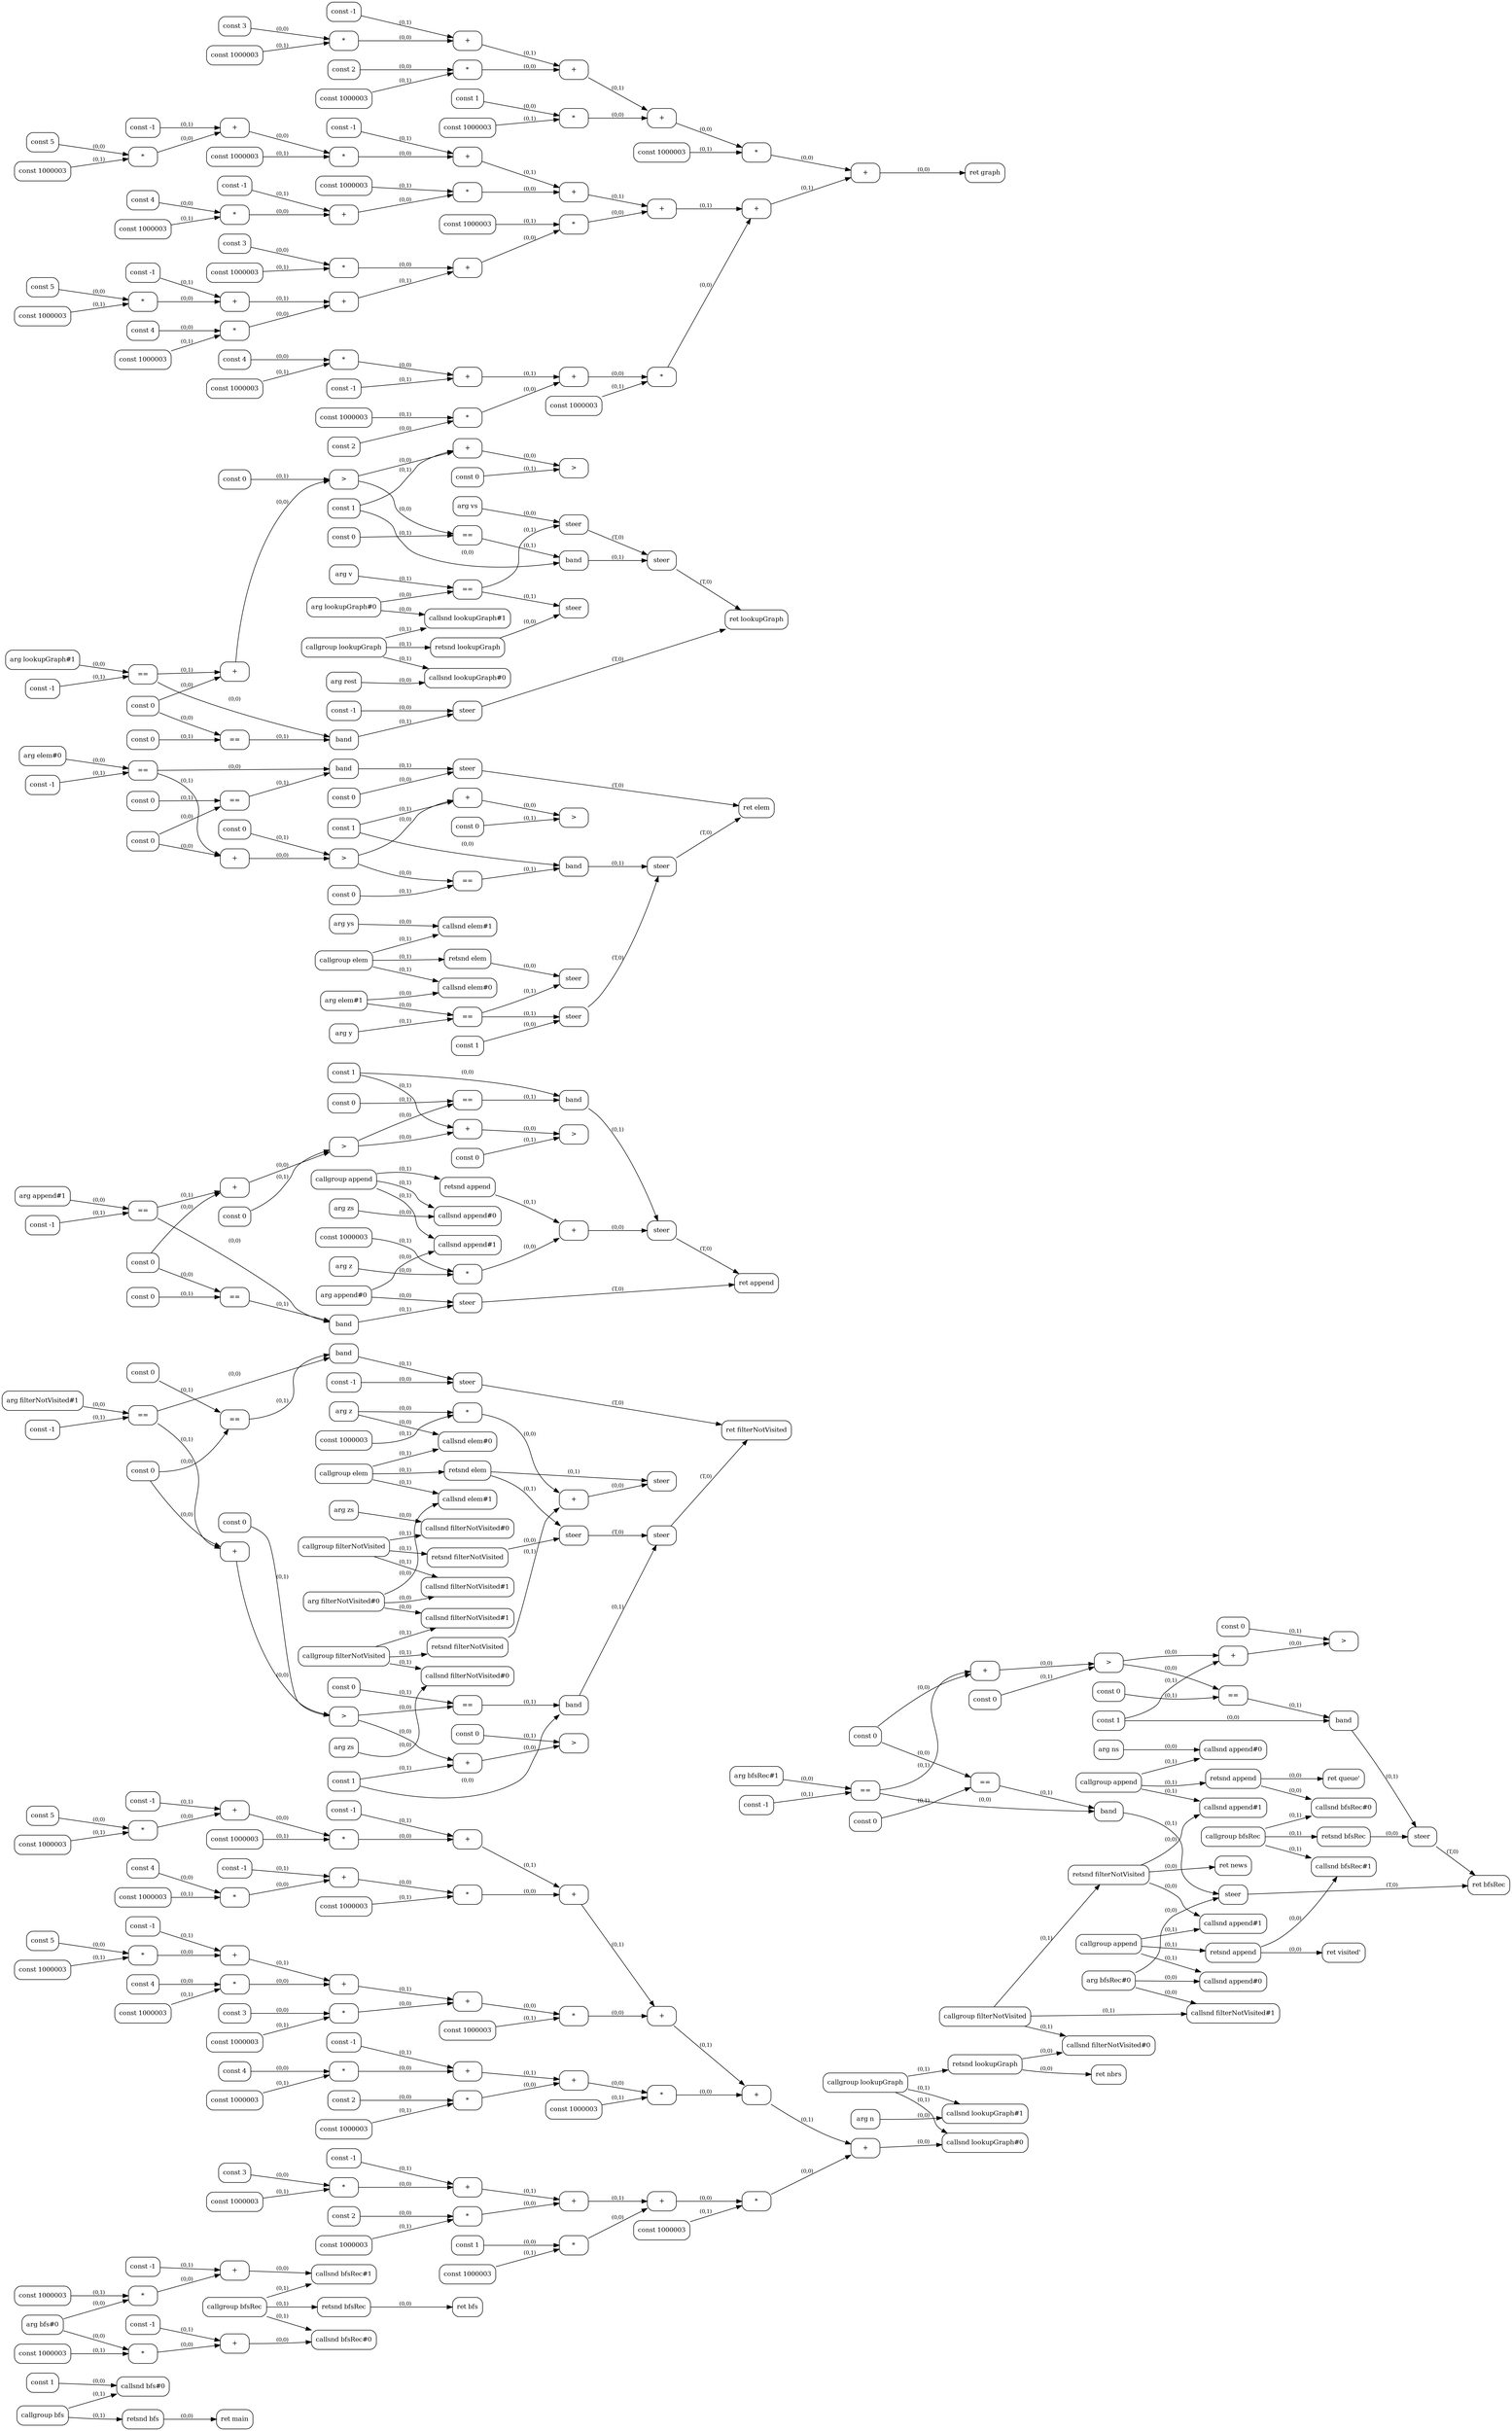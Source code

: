 digraph G {
  rankdir=LR;
  node [shape=box, style=rounded, fontsize=12];
  n0 [label="const 1"];
  n1 [label="callgroup bfs"];
  n2 [label="callsnd bfs#0"];
  n3 [label="retsnd bfs"];
  n4 [label="ret main"];
  n5 [label="arg bfs#0"];
  n6 [label="const -1"];
  n7 [label="const 1000003"];
  n8 [label="*"];
  n9 [label="+"];
  n10 [label="const -1"];
  n11 [label="const 1000003"];
  n12 [label="*"];
  n13 [label="+"];
  n14 [label="callgroup bfsRec"];
  n15 [label="callsnd bfsRec#0"];
  n16 [label="callsnd bfsRec#1"];
  n17 [label="retsnd bfsRec"];
  n18 [label="ret bfs"];
  n19 [label="arg bfsRec#0"];
  n20 [label="arg bfsRec#1"];
  n21 [label="const 0"];
  n22 [label="const -1"];
  n23 [label="=="];
  n24 [label="const 0"];
  n25 [label="=="];
  n26 [label="band"];
  n27 [label="steer"];
  n28 [label="+"];
  n29 [label="const 0"];
  n30 [label=">"];
  n31 [label="const 1"];
  n32 [label="const 0"];
  n33 [label="=="];
  n34 [label="band"];
  n35 [label="const -1"];
  n36 [label="const 1"];
  n37 [label="const -1"];
  n38 [label="const 2"];
  n39 [label="const 3"];
  n40 [label="const 1000003"];
  n41 [label="*"];
  n42 [label="+"];
  n43 [label="const 1000003"];
  n44 [label="*"];
  n45 [label="+"];
  n46 [label="const 1000003"];
  n47 [label="*"];
  n48 [label="+"];
  n49 [label="const 2"];
  n50 [label="const -1"];
  n51 [label="const 4"];
  n52 [label="const 1000003"];
  n53 [label="*"];
  n54 [label="+"];
  n55 [label="const 1000003"];
  n56 [label="*"];
  n57 [label="+"];
  n58 [label="const 3"];
  n59 [label="const -1"];
  n60 [label="const 4"];
  n61 [label="const 5"];
  n62 [label="const 1000003"];
  n63 [label="*"];
  n64 [label="+"];
  n65 [label="const 1000003"];
  n66 [label="*"];
  n67 [label="+"];
  n68 [label="const 1000003"];
  n69 [label="*"];
  n70 [label="+"];
  n71 [label="const 4"];
  n72 [label="const -1"];
  n73 [label="const 1000003"];
  n74 [label="*"];
  n75 [label="+"];
  n76 [label="const 5"];
  n77 [label="const -1"];
  n78 [label="const 1000003"];
  n79 [label="*"];
  n80 [label="+"];
  n81 [label="const 1000003"];
  n82 [label="*"];
  n83 [label="+"];
  n84 [label="const 1000003"];
  n85 [label="*"];
  n86 [label="+"];
  n87 [label="const 1000003"];
  n88 [label="*"];
  n89 [label="+"];
  n90 [label="const 1000003"];
  n91 [label="*"];
  n92 [label="+"];
  n93 [label="const 1000003"];
  n94 [label="*"];
  n95 [label="+"];
  n96 [label="arg n"];
  n97 [label="callgroup lookupGraph"];
  n98 [label="callsnd lookupGraph#0"];
  n99 [label="callsnd lookupGraph#1"];
  n100 [label="retsnd lookupGraph"];
  n101 [label="ret nbrs"];
  n102 [label="callgroup filterNotVisited"];
  n103 [label="callsnd filterNotVisited#0"];
  n104 [label="callsnd filterNotVisited#1"];
  n105 [label="retsnd filterNotVisited"];
  n106 [label="ret news"];
  n107 [label="arg ns"];
  n108 [label="callgroup append"];
  n109 [label="callsnd append#0"];
  n110 [label="callsnd append#1"];
  n111 [label="retsnd append"];
  n112 [label="ret queue'"];
  n113 [label="callgroup append"];
  n114 [label="callsnd append#0"];
  n115 [label="callsnd append#1"];
  n116 [label="retsnd append"];
  n117 [label="ret visited'"];
  n118 [label="callgroup bfsRec"];
  n119 [label="callsnd bfsRec#0"];
  n120 [label="callsnd bfsRec#1"];
  n121 [label="retsnd bfsRec"];
  n122 [label="steer"];
  n123 [label="+"];
  n124 [label="const 0"];
  n125 [label=">"];
  n126 [label="ret bfsRec"];
  n127 [label="arg filterNotVisited#0"];
  n128 [label="arg filterNotVisited#1"];
  n129 [label="const 0"];
  n130 [label="const -1"];
  n131 [label="=="];
  n132 [label="const 0"];
  n133 [label="=="];
  n134 [label="band"];
  n135 [label="const -1"];
  n136 [label="steer"];
  n137 [label="+"];
  n138 [label="const 0"];
  n139 [label=">"];
  n140 [label="const 1"];
  n141 [label="const 0"];
  n142 [label="=="];
  n143 [label="band"];
  n144 [label="arg z"];
  n145 [label="callgroup elem"];
  n146 [label="callsnd elem#0"];
  n147 [label="callsnd elem#1"];
  n148 [label="retsnd elem"];
  n149 [label="arg zs"];
  n150 [label="callgroup filterNotVisited"];
  n151 [label="callsnd filterNotVisited#0"];
  n152 [label="callsnd filterNotVisited#1"];
  n153 [label="retsnd filterNotVisited"];
  n154 [label="arg zs"];
  n155 [label="callgroup filterNotVisited"];
  n156 [label="callsnd filterNotVisited#0"];
  n157 [label="callsnd filterNotVisited#1"];
  n158 [label="retsnd filterNotVisited"];
  n159 [label="const 1000003"];
  n160 [label="*"];
  n161 [label="+"];
  n162 [label="steer"];
  n163 [label="steer"];
  n164 [label="steer"];
  n165 [label="+"];
  n166 [label="const 0"];
  n167 [label=">"];
  n168 [label="ret filterNotVisited"];
  n169 [label="arg append#0"];
  n170 [label="arg append#1"];
  n171 [label="const 0"];
  n172 [label="const -1"];
  n173 [label="=="];
  n174 [label="const 0"];
  n175 [label="=="];
  n176 [label="band"];
  n177 [label="steer"];
  n178 [label="+"];
  n179 [label="const 0"];
  n180 [label=">"];
  n181 [label="const 1"];
  n182 [label="const 0"];
  n183 [label="=="];
  n184 [label="band"];
  n185 [label="arg z"];
  n186 [label="arg zs"];
  n187 [label="callgroup append"];
  n188 [label="callsnd append#0"];
  n189 [label="callsnd append#1"];
  n190 [label="retsnd append"];
  n191 [label="const 1000003"];
  n192 [label="*"];
  n193 [label="+"];
  n194 [label="steer"];
  n195 [label="+"];
  n196 [label="const 0"];
  n197 [label=">"];
  n198 [label="ret append"];
  n199 [label="arg elem#0"];
  n200 [label="arg elem#1"];
  n201 [label="const 0"];
  n202 [label="const -1"];
  n203 [label="=="];
  n204 [label="const 0"];
  n205 [label="=="];
  n206 [label="band"];
  n207 [label="const 0"];
  n208 [label="steer"];
  n209 [label="+"];
  n210 [label="const 0"];
  n211 [label=">"];
  n212 [label="const 1"];
  n213 [label="const 0"];
  n214 [label="=="];
  n215 [label="band"];
  n216 [label="arg y"];
  n217 [label="=="];
  n218 [label="const 1"];
  n219 [label="arg ys"];
  n220 [label="callgroup elem"];
  n221 [label="callsnd elem#0"];
  n222 [label="callsnd elem#1"];
  n223 [label="retsnd elem"];
  n224 [label="steer"];
  n225 [label="steer"];
  n226 [label="steer"];
  n227 [label="+"];
  n228 [label="const 0"];
  n229 [label=">"];
  n230 [label="ret elem"];
  n231 [label="arg lookupGraph#0"];
  n232 [label="arg lookupGraph#1"];
  n233 [label="const 0"];
  n234 [label="const -1"];
  n235 [label="=="];
  n236 [label="const 0"];
  n237 [label="=="];
  n238 [label="band"];
  n239 [label="const -1"];
  n240 [label="steer"];
  n241 [label="+"];
  n242 [label="const 0"];
  n243 [label=">"];
  n244 [label="const 1"];
  n245 [label="const 0"];
  n246 [label="=="];
  n247 [label="band"];
  n248 [label="arg v"];
  n249 [label="=="];
  n250 [label="arg vs"];
  n251 [label="arg rest"];
  n252 [label="callgroup lookupGraph"];
  n253 [label="callsnd lookupGraph#0"];
  n254 [label="callsnd lookupGraph#1"];
  n255 [label="retsnd lookupGraph"];
  n256 [label="steer"];
  n257 [label="steer"];
  n258 [label="steer"];
  n259 [label="+"];
  n260 [label="const 0"];
  n261 [label=">"];
  n262 [label="ret lookupGraph"];
  n263 [label="const -1"];
  n264 [label="const 1"];
  n265 [label="const -1"];
  n266 [label="const 2"];
  n267 [label="const 3"];
  n268 [label="const 1000003"];
  n269 [label="*"];
  n270 [label="+"];
  n271 [label="const 1000003"];
  n272 [label="*"];
  n273 [label="+"];
  n274 [label="const 1000003"];
  n275 [label="*"];
  n276 [label="+"];
  n277 [label="const 2"];
  n278 [label="const -1"];
  n279 [label="const 4"];
  n280 [label="const 1000003"];
  n281 [label="*"];
  n282 [label="+"];
  n283 [label="const 1000003"];
  n284 [label="*"];
  n285 [label="+"];
  n286 [label="const 3"];
  n287 [label="const -1"];
  n288 [label="const 4"];
  n289 [label="const 5"];
  n290 [label="const 1000003"];
  n291 [label="*"];
  n292 [label="+"];
  n293 [label="const 1000003"];
  n294 [label="*"];
  n295 [label="+"];
  n296 [label="const 1000003"];
  n297 [label="*"];
  n298 [label="+"];
  n299 [label="const 4"];
  n300 [label="const -1"];
  n301 [label="const 1000003"];
  n302 [label="*"];
  n303 [label="+"];
  n304 [label="const 5"];
  n305 [label="const -1"];
  n306 [label="const 1000003"];
  n307 [label="*"];
  n308 [label="+"];
  n309 [label="const 1000003"];
  n310 [label="*"];
  n311 [label="+"];
  n312 [label="const 1000003"];
  n313 [label="*"];
  n314 [label="+"];
  n315 [label="const 1000003"];
  n316 [label="*"];
  n317 [label="+"];
  n318 [label="const 1000003"];
  n319 [label="*"];
  n320 [label="+"];
  n321 [label="const 1000003"];
  n322 [label="*"];
  n323 [label="+"];
  n324 [label="ret graph"];
  n0 -> n2 [label="(0,0)", fontsize=10];
  n1 -> n2 [label="(0,1)", fontsize=10];
  n1 -> n3 [label="(0,1)", fontsize=10];
  n3 -> n4 [label="(0,0)", fontsize=10];
  n5 -> n8 [label="(0,0)", fontsize=10];
  n7 -> n8 [label="(0,1)", fontsize=10];
  n8 -> n9 [label="(0,0)", fontsize=10];
  n6 -> n9 [label="(0,1)", fontsize=10];
  n5 -> n12 [label="(0,0)", fontsize=10];
  n11 -> n12 [label="(0,1)", fontsize=10];
  n12 -> n13 [label="(0,0)", fontsize=10];
  n10 -> n13 [label="(0,1)", fontsize=10];
  n9 -> n15 [label="(0,0)", fontsize=10];
  n14 -> n15 [label="(0,1)", fontsize=10];
  n13 -> n16 [label="(0,0)", fontsize=10];
  n14 -> n16 [label="(0,1)", fontsize=10];
  n14 -> n17 [label="(0,1)", fontsize=10];
  n17 -> n18 [label="(0,0)", fontsize=10];
  n20 -> n23 [label="(0,0)", fontsize=10];
  n22 -> n23 [label="(0,1)", fontsize=10];
  n21 -> n25 [label="(0,0)", fontsize=10];
  n24 -> n25 [label="(0,1)", fontsize=10];
  n23 -> n26 [label="(0,0)", fontsize=10];
  n25 -> n26 [label="(0,1)", fontsize=10];
  n19 -> n27 [label="(0,0)", fontsize=10];
  n26 -> n27 [label="(0,1)", fontsize=10];
  n21 -> n28 [label="(0,0)", fontsize=10];
  n23 -> n28 [label="(0,1)", fontsize=10];
  n28 -> n30 [label="(0,0)", fontsize=10];
  n29 -> n30 [label="(0,1)", fontsize=10];
  n30 -> n33 [label="(0,0)", fontsize=10];
  n32 -> n33 [label="(0,1)", fontsize=10];
  n31 -> n34 [label="(0,0)", fontsize=10];
  n33 -> n34 [label="(0,1)", fontsize=10];
  n39 -> n41 [label="(0,0)", fontsize=10];
  n40 -> n41 [label="(0,1)", fontsize=10];
  n41 -> n42 [label="(0,0)", fontsize=10];
  n37 -> n42 [label="(0,1)", fontsize=10];
  n38 -> n44 [label="(0,0)", fontsize=10];
  n43 -> n44 [label="(0,1)", fontsize=10];
  n44 -> n45 [label="(0,0)", fontsize=10];
  n42 -> n45 [label="(0,1)", fontsize=10];
  n36 -> n47 [label="(0,0)", fontsize=10];
  n46 -> n47 [label="(0,1)", fontsize=10];
  n47 -> n48 [label="(0,0)", fontsize=10];
  n45 -> n48 [label="(0,1)", fontsize=10];
  n51 -> n53 [label="(0,0)", fontsize=10];
  n52 -> n53 [label="(0,1)", fontsize=10];
  n53 -> n54 [label="(0,0)", fontsize=10];
  n50 -> n54 [label="(0,1)", fontsize=10];
  n49 -> n56 [label="(0,0)", fontsize=10];
  n55 -> n56 [label="(0,1)", fontsize=10];
  n56 -> n57 [label="(0,0)", fontsize=10];
  n54 -> n57 [label="(0,1)", fontsize=10];
  n61 -> n63 [label="(0,0)", fontsize=10];
  n62 -> n63 [label="(0,1)", fontsize=10];
  n63 -> n64 [label="(0,0)", fontsize=10];
  n59 -> n64 [label="(0,1)", fontsize=10];
  n60 -> n66 [label="(0,0)", fontsize=10];
  n65 -> n66 [label="(0,1)", fontsize=10];
  n66 -> n67 [label="(0,0)", fontsize=10];
  n64 -> n67 [label="(0,1)", fontsize=10];
  n58 -> n69 [label="(0,0)", fontsize=10];
  n68 -> n69 [label="(0,1)", fontsize=10];
  n69 -> n70 [label="(0,0)", fontsize=10];
  n67 -> n70 [label="(0,1)", fontsize=10];
  n71 -> n74 [label="(0,0)", fontsize=10];
  n73 -> n74 [label="(0,1)", fontsize=10];
  n74 -> n75 [label="(0,0)", fontsize=10];
  n72 -> n75 [label="(0,1)", fontsize=10];
  n76 -> n79 [label="(0,0)", fontsize=10];
  n78 -> n79 [label="(0,1)", fontsize=10];
  n79 -> n80 [label="(0,0)", fontsize=10];
  n77 -> n80 [label="(0,1)", fontsize=10];
  n80 -> n82 [label="(0,0)", fontsize=10];
  n81 -> n82 [label="(0,1)", fontsize=10];
  n82 -> n83 [label="(0,0)", fontsize=10];
  n35 -> n83 [label="(0,1)", fontsize=10];
  n75 -> n85 [label="(0,0)", fontsize=10];
  n84 -> n85 [label="(0,1)", fontsize=10];
  n85 -> n86 [label="(0,0)", fontsize=10];
  n83 -> n86 [label="(0,1)", fontsize=10];
  n70 -> n88 [label="(0,0)", fontsize=10];
  n87 -> n88 [label="(0,1)", fontsize=10];
  n88 -> n89 [label="(0,0)", fontsize=10];
  n86 -> n89 [label="(0,1)", fontsize=10];
  n57 -> n91 [label="(0,0)", fontsize=10];
  n90 -> n91 [label="(0,1)", fontsize=10];
  n91 -> n92 [label="(0,0)", fontsize=10];
  n89 -> n92 [label="(0,1)", fontsize=10];
  n48 -> n94 [label="(0,0)", fontsize=10];
  n93 -> n94 [label="(0,1)", fontsize=10];
  n94 -> n95 [label="(0,0)", fontsize=10];
  n92 -> n95 [label="(0,1)", fontsize=10];
  n95 -> n98 [label="(0,0)", fontsize=10];
  n97 -> n98 [label="(0,1)", fontsize=10];
  n96 -> n99 [label="(0,0)", fontsize=10];
  n97 -> n99 [label="(0,1)", fontsize=10];
  n97 -> n100 [label="(0,1)", fontsize=10];
  n100 -> n101 [label="(0,0)", fontsize=10];
  n100 -> n103 [label="(0,0)", fontsize=10];
  n102 -> n103 [label="(0,1)", fontsize=10];
  n19 -> n104 [label="(0,0)", fontsize=10];
  n102 -> n104 [label="(0,1)", fontsize=10];
  n102 -> n105 [label="(0,1)", fontsize=10];
  n105 -> n106 [label="(0,0)", fontsize=10];
  n107 -> n109 [label="(0,0)", fontsize=10];
  n108 -> n109 [label="(0,1)", fontsize=10];
  n105 -> n110 [label="(0,0)", fontsize=10];
  n108 -> n110 [label="(0,1)", fontsize=10];
  n108 -> n111 [label="(0,1)", fontsize=10];
  n111 -> n112 [label="(0,0)", fontsize=10];
  n19 -> n114 [label="(0,0)", fontsize=10];
  n113 -> n114 [label="(0,1)", fontsize=10];
  n105 -> n115 [label="(0,0)", fontsize=10];
  n113 -> n115 [label="(0,1)", fontsize=10];
  n113 -> n116 [label="(0,1)", fontsize=10];
  n116 -> n117 [label="(0,0)", fontsize=10];
  n111 -> n119 [label="(0,0)", fontsize=10];
  n118 -> n119 [label="(0,1)", fontsize=10];
  n116 -> n120 [label="(0,0)", fontsize=10];
  n118 -> n120 [label="(0,1)", fontsize=10];
  n118 -> n121 [label="(0,1)", fontsize=10];
  n121 -> n122 [label="(0,0)", fontsize=10];
  n34 -> n122 [label="(0,1)", fontsize=10];
  n30 -> n123 [label="(0,0)", fontsize=10];
  n31 -> n123 [label="(0,1)", fontsize=10];
  n123 -> n125 [label="(0,0)", fontsize=10];
  n124 -> n125 [label="(0,1)", fontsize=10];
  n27 -> n126 [label="(T,0)", fontsize=10];
  n122 -> n126 [label="(T,0)", fontsize=10];
  n128 -> n131 [label="(0,0)", fontsize=10];
  n130 -> n131 [label="(0,1)", fontsize=10];
  n129 -> n133 [label="(0,0)", fontsize=10];
  n132 -> n133 [label="(0,1)", fontsize=10];
  n131 -> n134 [label="(0,0)", fontsize=10];
  n133 -> n134 [label="(0,1)", fontsize=10];
  n135 -> n136 [label="(0,0)", fontsize=10];
  n134 -> n136 [label="(0,1)", fontsize=10];
  n129 -> n137 [label="(0,0)", fontsize=10];
  n131 -> n137 [label="(0,1)", fontsize=10];
  n137 -> n139 [label="(0,0)", fontsize=10];
  n138 -> n139 [label="(0,1)", fontsize=10];
  n139 -> n142 [label="(0,0)", fontsize=10];
  n141 -> n142 [label="(0,1)", fontsize=10];
  n140 -> n143 [label="(0,0)", fontsize=10];
  n142 -> n143 [label="(0,1)", fontsize=10];
  n144 -> n146 [label="(0,0)", fontsize=10];
  n145 -> n146 [label="(0,1)", fontsize=10];
  n127 -> n147 [label="(0,0)", fontsize=10];
  n145 -> n147 [label="(0,1)", fontsize=10];
  n145 -> n148 [label="(0,1)", fontsize=10];
  n149 -> n151 [label="(0,0)", fontsize=10];
  n150 -> n151 [label="(0,1)", fontsize=10];
  n127 -> n152 [label="(0,0)", fontsize=10];
  n150 -> n152 [label="(0,1)", fontsize=10];
  n150 -> n153 [label="(0,1)", fontsize=10];
  n154 -> n156 [label="(0,0)", fontsize=10];
  n155 -> n156 [label="(0,1)", fontsize=10];
  n127 -> n157 [label="(0,0)", fontsize=10];
  n155 -> n157 [label="(0,1)", fontsize=10];
  n155 -> n158 [label="(0,1)", fontsize=10];
  n144 -> n160 [label="(0,0)", fontsize=10];
  n159 -> n160 [label="(0,1)", fontsize=10];
  n160 -> n161 [label="(0,0)", fontsize=10];
  n158 -> n161 [label="(0,1)", fontsize=10];
  n153 -> n162 [label="(0,0)", fontsize=10];
  n148 -> n162 [label="(0,1)", fontsize=10];
  n161 -> n163 [label="(0,0)", fontsize=10];
  n148 -> n163 [label="(0,1)", fontsize=10];
  n162 -> n164 [label="(T,0)", fontsize=10];
  n143 -> n164 [label="(0,1)", fontsize=10];
  n139 -> n165 [label="(0,0)", fontsize=10];
  n140 -> n165 [label="(0,1)", fontsize=10];
  n165 -> n167 [label="(0,0)", fontsize=10];
  n166 -> n167 [label="(0,1)", fontsize=10];
  n136 -> n168 [label="(T,0)", fontsize=10];
  n164 -> n168 [label="(T,0)", fontsize=10];
  n170 -> n173 [label="(0,0)", fontsize=10];
  n172 -> n173 [label="(0,1)", fontsize=10];
  n171 -> n175 [label="(0,0)", fontsize=10];
  n174 -> n175 [label="(0,1)", fontsize=10];
  n173 -> n176 [label="(0,0)", fontsize=10];
  n175 -> n176 [label="(0,1)", fontsize=10];
  n169 -> n177 [label="(0,0)", fontsize=10];
  n176 -> n177 [label="(0,1)", fontsize=10];
  n171 -> n178 [label="(0,0)", fontsize=10];
  n173 -> n178 [label="(0,1)", fontsize=10];
  n178 -> n180 [label="(0,0)", fontsize=10];
  n179 -> n180 [label="(0,1)", fontsize=10];
  n180 -> n183 [label="(0,0)", fontsize=10];
  n182 -> n183 [label="(0,1)", fontsize=10];
  n181 -> n184 [label="(0,0)", fontsize=10];
  n183 -> n184 [label="(0,1)", fontsize=10];
  n186 -> n188 [label="(0,0)", fontsize=10];
  n187 -> n188 [label="(0,1)", fontsize=10];
  n169 -> n189 [label="(0,0)", fontsize=10];
  n187 -> n189 [label="(0,1)", fontsize=10];
  n187 -> n190 [label="(0,1)", fontsize=10];
  n185 -> n192 [label="(0,0)", fontsize=10];
  n191 -> n192 [label="(0,1)", fontsize=10];
  n192 -> n193 [label="(0,0)", fontsize=10];
  n190 -> n193 [label="(0,1)", fontsize=10];
  n193 -> n194 [label="(0,0)", fontsize=10];
  n184 -> n194 [label="(0,1)", fontsize=10];
  n180 -> n195 [label="(0,0)", fontsize=10];
  n181 -> n195 [label="(0,1)", fontsize=10];
  n195 -> n197 [label="(0,0)", fontsize=10];
  n196 -> n197 [label="(0,1)", fontsize=10];
  n177 -> n198 [label="(T,0)", fontsize=10];
  n194 -> n198 [label="(T,0)", fontsize=10];
  n199 -> n203 [label="(0,0)", fontsize=10];
  n202 -> n203 [label="(0,1)", fontsize=10];
  n201 -> n205 [label="(0,0)", fontsize=10];
  n204 -> n205 [label="(0,1)", fontsize=10];
  n203 -> n206 [label="(0,0)", fontsize=10];
  n205 -> n206 [label="(0,1)", fontsize=10];
  n207 -> n208 [label="(0,0)", fontsize=10];
  n206 -> n208 [label="(0,1)", fontsize=10];
  n201 -> n209 [label="(0,0)", fontsize=10];
  n203 -> n209 [label="(0,1)", fontsize=10];
  n209 -> n211 [label="(0,0)", fontsize=10];
  n210 -> n211 [label="(0,1)", fontsize=10];
  n211 -> n214 [label="(0,0)", fontsize=10];
  n213 -> n214 [label="(0,1)", fontsize=10];
  n212 -> n215 [label="(0,0)", fontsize=10];
  n214 -> n215 [label="(0,1)", fontsize=10];
  n200 -> n217 [label="(0,0)", fontsize=10];
  n216 -> n217 [label="(0,1)", fontsize=10];
  n200 -> n221 [label="(0,0)", fontsize=10];
  n220 -> n221 [label="(0,1)", fontsize=10];
  n219 -> n222 [label="(0,0)", fontsize=10];
  n220 -> n222 [label="(0,1)", fontsize=10];
  n220 -> n223 [label="(0,1)", fontsize=10];
  n218 -> n224 [label="(0,0)", fontsize=10];
  n217 -> n224 [label="(0,1)", fontsize=10];
  n223 -> n225 [label="(0,0)", fontsize=10];
  n217 -> n225 [label="(0,1)", fontsize=10];
  n224 -> n226 [label="(T,0)", fontsize=10];
  n215 -> n226 [label="(0,1)", fontsize=10];
  n211 -> n227 [label="(0,0)", fontsize=10];
  n212 -> n227 [label="(0,1)", fontsize=10];
  n227 -> n229 [label="(0,0)", fontsize=10];
  n228 -> n229 [label="(0,1)", fontsize=10];
  n208 -> n230 [label="(T,0)", fontsize=10];
  n226 -> n230 [label="(T,0)", fontsize=10];
  n232 -> n235 [label="(0,0)", fontsize=10];
  n234 -> n235 [label="(0,1)", fontsize=10];
  n233 -> n237 [label="(0,0)", fontsize=10];
  n236 -> n237 [label="(0,1)", fontsize=10];
  n235 -> n238 [label="(0,0)", fontsize=10];
  n237 -> n238 [label="(0,1)", fontsize=10];
  n239 -> n240 [label="(0,0)", fontsize=10];
  n238 -> n240 [label="(0,1)", fontsize=10];
  n233 -> n241 [label="(0,0)", fontsize=10];
  n235 -> n241 [label="(0,1)", fontsize=10];
  n241 -> n243 [label="(0,0)", fontsize=10];
  n242 -> n243 [label="(0,1)", fontsize=10];
  n243 -> n246 [label="(0,0)", fontsize=10];
  n245 -> n246 [label="(0,1)", fontsize=10];
  n244 -> n247 [label="(0,0)", fontsize=10];
  n246 -> n247 [label="(0,1)", fontsize=10];
  n231 -> n249 [label="(0,0)", fontsize=10];
  n248 -> n249 [label="(0,1)", fontsize=10];
  n251 -> n253 [label="(0,0)", fontsize=10];
  n252 -> n253 [label="(0,1)", fontsize=10];
  n231 -> n254 [label="(0,0)", fontsize=10];
  n252 -> n254 [label="(0,1)", fontsize=10];
  n252 -> n255 [label="(0,1)", fontsize=10];
  n250 -> n256 [label="(0,0)", fontsize=10];
  n249 -> n256 [label="(0,1)", fontsize=10];
  n255 -> n257 [label="(0,0)", fontsize=10];
  n249 -> n257 [label="(0,1)", fontsize=10];
  n256 -> n258 [label="(T,0)", fontsize=10];
  n247 -> n258 [label="(0,1)", fontsize=10];
  n243 -> n259 [label="(0,0)", fontsize=10];
  n244 -> n259 [label="(0,1)", fontsize=10];
  n259 -> n261 [label="(0,0)", fontsize=10];
  n260 -> n261 [label="(0,1)", fontsize=10];
  n240 -> n262 [label="(T,0)", fontsize=10];
  n258 -> n262 [label="(T,0)", fontsize=10];
  n267 -> n269 [label="(0,0)", fontsize=10];
  n268 -> n269 [label="(0,1)", fontsize=10];
  n269 -> n270 [label="(0,0)", fontsize=10];
  n265 -> n270 [label="(0,1)", fontsize=10];
  n266 -> n272 [label="(0,0)", fontsize=10];
  n271 -> n272 [label="(0,1)", fontsize=10];
  n272 -> n273 [label="(0,0)", fontsize=10];
  n270 -> n273 [label="(0,1)", fontsize=10];
  n264 -> n275 [label="(0,0)", fontsize=10];
  n274 -> n275 [label="(0,1)", fontsize=10];
  n275 -> n276 [label="(0,0)", fontsize=10];
  n273 -> n276 [label="(0,1)", fontsize=10];
  n279 -> n281 [label="(0,0)", fontsize=10];
  n280 -> n281 [label="(0,1)", fontsize=10];
  n281 -> n282 [label="(0,0)", fontsize=10];
  n278 -> n282 [label="(0,1)", fontsize=10];
  n277 -> n284 [label="(0,0)", fontsize=10];
  n283 -> n284 [label="(0,1)", fontsize=10];
  n284 -> n285 [label="(0,0)", fontsize=10];
  n282 -> n285 [label="(0,1)", fontsize=10];
  n289 -> n291 [label="(0,0)", fontsize=10];
  n290 -> n291 [label="(0,1)", fontsize=10];
  n291 -> n292 [label="(0,0)", fontsize=10];
  n287 -> n292 [label="(0,1)", fontsize=10];
  n288 -> n294 [label="(0,0)", fontsize=10];
  n293 -> n294 [label="(0,1)", fontsize=10];
  n294 -> n295 [label="(0,0)", fontsize=10];
  n292 -> n295 [label="(0,1)", fontsize=10];
  n286 -> n297 [label="(0,0)", fontsize=10];
  n296 -> n297 [label="(0,1)", fontsize=10];
  n297 -> n298 [label="(0,0)", fontsize=10];
  n295 -> n298 [label="(0,1)", fontsize=10];
  n299 -> n302 [label="(0,0)", fontsize=10];
  n301 -> n302 [label="(0,1)", fontsize=10];
  n302 -> n303 [label="(0,0)", fontsize=10];
  n300 -> n303 [label="(0,1)", fontsize=10];
  n304 -> n307 [label="(0,0)", fontsize=10];
  n306 -> n307 [label="(0,1)", fontsize=10];
  n307 -> n308 [label="(0,0)", fontsize=10];
  n305 -> n308 [label="(0,1)", fontsize=10];
  n308 -> n310 [label="(0,0)", fontsize=10];
  n309 -> n310 [label="(0,1)", fontsize=10];
  n310 -> n311 [label="(0,0)", fontsize=10];
  n263 -> n311 [label="(0,1)", fontsize=10];
  n303 -> n313 [label="(0,0)", fontsize=10];
  n312 -> n313 [label="(0,1)", fontsize=10];
  n313 -> n314 [label="(0,0)", fontsize=10];
  n311 -> n314 [label="(0,1)", fontsize=10];
  n298 -> n316 [label="(0,0)", fontsize=10];
  n315 -> n316 [label="(0,1)", fontsize=10];
  n316 -> n317 [label="(0,0)", fontsize=10];
  n314 -> n317 [label="(0,1)", fontsize=10];
  n285 -> n319 [label="(0,0)", fontsize=10];
  n318 -> n319 [label="(0,1)", fontsize=10];
  n319 -> n320 [label="(0,0)", fontsize=10];
  n317 -> n320 [label="(0,1)", fontsize=10];
  n276 -> n322 [label="(0,0)", fontsize=10];
  n321 -> n322 [label="(0,1)", fontsize=10];
  n322 -> n323 [label="(0,0)", fontsize=10];
  n320 -> n323 [label="(0,1)", fontsize=10];
  n323 -> n324 [label="(0,0)", fontsize=10];
}
